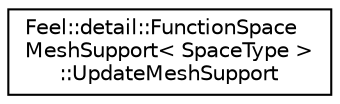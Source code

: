 digraph "Graphical Class Hierarchy"
{
 // LATEX_PDF_SIZE
  edge [fontname="Helvetica",fontsize="10",labelfontname="Helvetica",labelfontsize="10"];
  node [fontname="Helvetica",fontsize="10",shape=record];
  rankdir="LR";
  Node0 [label="Feel::detail::FunctionSpace\lMeshSupport\< SpaceType \>\l::UpdateMeshSupport",height=0.2,width=0.4,color="black", fillcolor="white", style="filled",URL="$structFeel_1_1detail_1_1FunctionSpaceMeshSupport_1_1UpdateMeshSupport.html",tooltip=" "];
}
